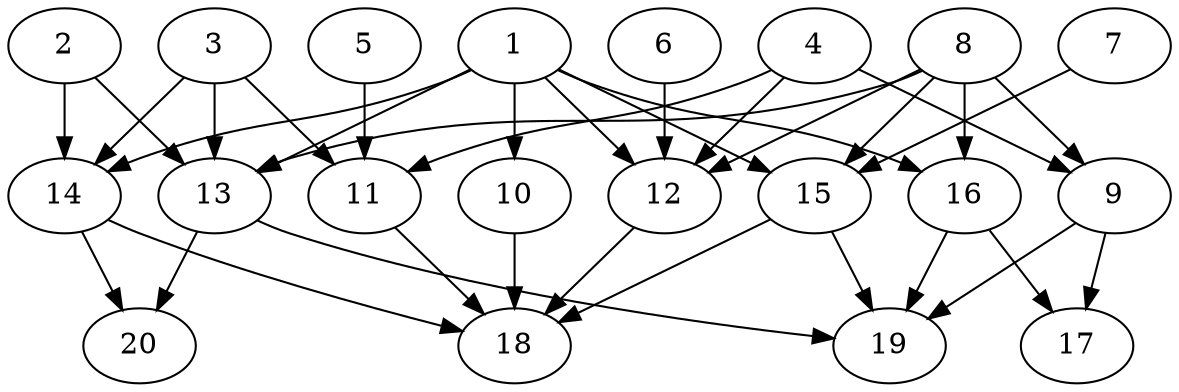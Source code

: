 // DAG automatically generated by daggen at Thu Oct  3 13:58:43 2019
// ./daggen --dot -n 20 --ccr 0.5 --fat 0.7 --regular 0.9 --density 0.6 --mindata 5242880 --maxdata 52428800 
digraph G {
  1 [size="28583936", alpha="0.12", expect_size="14291968"] 
  1 -> 10 [size ="14291968"]
  1 -> 12 [size ="14291968"]
  1 -> 13 [size ="14291968"]
  1 -> 14 [size ="14291968"]
  1 -> 15 [size ="14291968"]
  1 -> 16 [size ="14291968"]
  2 [size="19406848", alpha="0.02", expect_size="9703424"] 
  2 -> 13 [size ="9703424"]
  2 -> 14 [size ="9703424"]
  3 [size="103309312", alpha="0.13", expect_size="51654656"] 
  3 -> 11 [size ="51654656"]
  3 -> 13 [size ="51654656"]
  3 -> 14 [size ="51654656"]
  4 [size="18733056", alpha="0.05", expect_size="9366528"] 
  4 -> 9 [size ="9366528"]
  4 -> 11 [size ="9366528"]
  4 -> 12 [size ="9366528"]
  5 [size="11524096", alpha="0.18", expect_size="5762048"] 
  5 -> 11 [size ="5762048"]
  6 [size="65730560", alpha="0.17", expect_size="32865280"] 
  6 -> 12 [size ="32865280"]
  7 [size="11593728", alpha="0.04", expect_size="5796864"] 
  7 -> 15 [size ="5796864"]
  8 [size="83257344", alpha="0.12", expect_size="41628672"] 
  8 -> 9 [size ="41628672"]
  8 -> 12 [size ="41628672"]
  8 -> 13 [size ="41628672"]
  8 -> 15 [size ="41628672"]
  8 -> 16 [size ="41628672"]
  9 [size="40177664", alpha="0.02", expect_size="20088832"] 
  9 -> 17 [size ="20088832"]
  9 -> 19 [size ="20088832"]
  10 [size="89804800", alpha="0.19", expect_size="44902400"] 
  10 -> 18 [size ="44902400"]
  11 [size="31830016", alpha="0.08", expect_size="15915008"] 
  11 -> 18 [size ="15915008"]
  12 [size="88932352", alpha="0.04", expect_size="44466176"] 
  12 -> 18 [size ="44466176"]
  13 [size="96114688", alpha="0.18", expect_size="48057344"] 
  13 -> 19 [size ="48057344"]
  13 -> 20 [size ="48057344"]
  14 [size="61143040", alpha="0.02", expect_size="30571520"] 
  14 -> 18 [size ="30571520"]
  14 -> 20 [size ="30571520"]
  15 [size="85413888", alpha="0.04", expect_size="42706944"] 
  15 -> 18 [size ="42706944"]
  15 -> 19 [size ="42706944"]
  16 [size="77430784", alpha="0.04", expect_size="38715392"] 
  16 -> 17 [size ="38715392"]
  16 -> 19 [size ="38715392"]
  17 [size="64436224", alpha="0.08", expect_size="32218112"] 
  18 [size="85450752", alpha="0.12", expect_size="42725376"] 
  19 [size="49389568", alpha="0.05", expect_size="24694784"] 
  20 [size="61122560", alpha="0.10", expect_size="30561280"] 
}
